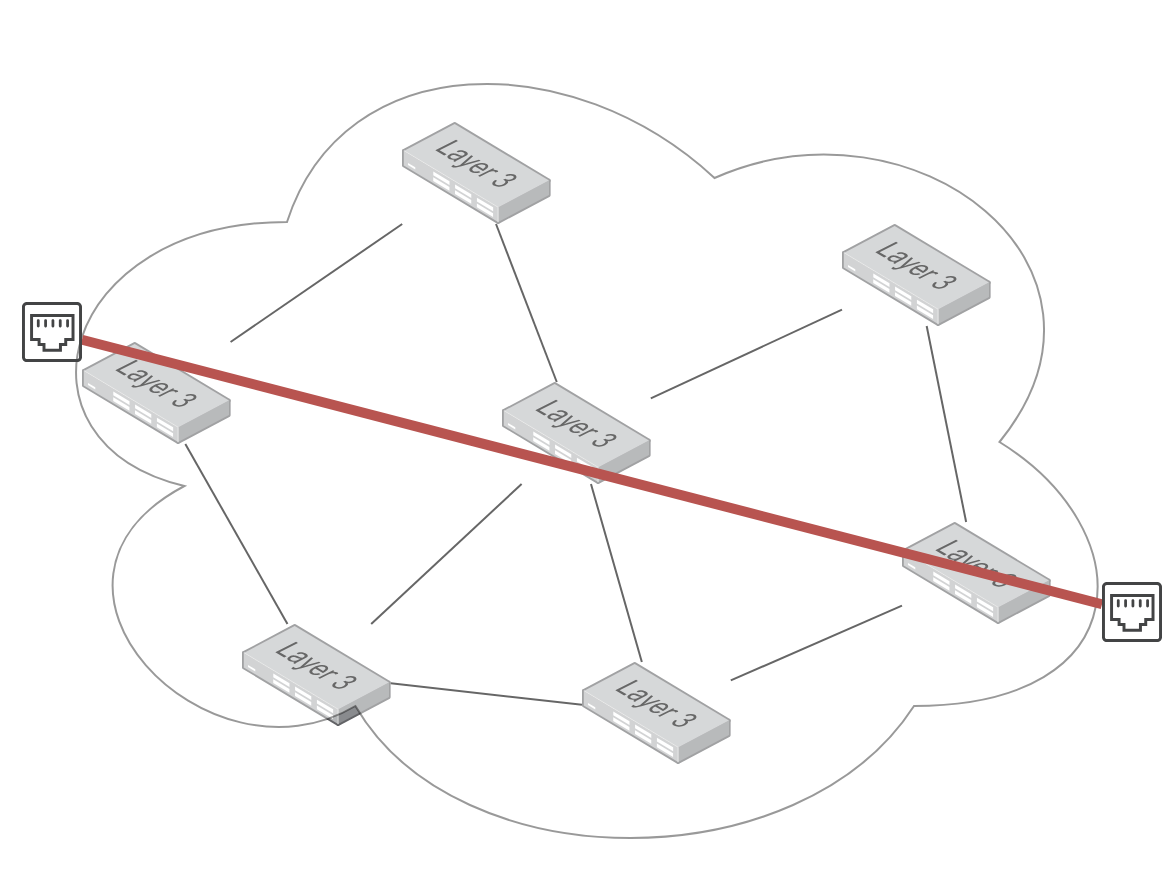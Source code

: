 <mxfile version="22.1.21" type="device">
  <diagram name="Seite-1" id="GIluo7q1Jf_i8DODd_RV">
    <mxGraphModel dx="989" dy="578" grid="1" gridSize="10" guides="1" tooltips="1" connect="1" arrows="1" fold="1" page="1" pageScale="1" pageWidth="1654" pageHeight="1169" math="0" shadow="0">
      <root>
        <mxCell id="0" />
        <mxCell id="1" style="locked=1;" parent="0" />
        <mxCell id="pe8AAeAfWEZnYW9LKWRB-1" value="" style="image;points=[];aspect=fixed;html=1;align=center;shadow=0;dashed=0;image=img/lib/allied_telesis/switch/Switch_24_port_L3.svg;" vertex="1" parent="1">
          <mxGeometry x="830" y="450" width="74.4" height="51" as="geometry" />
        </mxCell>
        <mxCell id="pe8AAeAfWEZnYW9LKWRB-2" value="" style="image;points=[];aspect=fixed;html=1;align=center;shadow=0;dashed=0;image=img/lib/allied_telesis/switch/Switch_24_port_L3.svg;" vertex="1" parent="1">
          <mxGeometry x="660" y="431" width="74.4" height="51" as="geometry" />
        </mxCell>
        <mxCell id="pe8AAeAfWEZnYW9LKWRB-3" value="" style="image;points=[];aspect=fixed;html=1;align=center;shadow=0;dashed=0;image=img/lib/allied_telesis/switch/Switch_24_port_L3.svg;" vertex="1" parent="1">
          <mxGeometry x="580" y="290" width="74.4" height="51" as="geometry" />
        </mxCell>
        <mxCell id="pe8AAeAfWEZnYW9LKWRB-4" value="" style="image;points=[];aspect=fixed;html=1;align=center;shadow=0;dashed=0;image=img/lib/allied_telesis/switch/Switch_24_port_L3.svg;" vertex="1" parent="1">
          <mxGeometry x="990" y="380" width="74.4" height="51" as="geometry" />
        </mxCell>
        <mxCell id="pe8AAeAfWEZnYW9LKWRB-5" value="" style="image;points=[];aspect=fixed;html=1;align=center;shadow=0;dashed=0;image=img/lib/allied_telesis/switch/Switch_24_port_L3.svg;" vertex="1" parent="1">
          <mxGeometry x="960" y="231" width="74.4" height="51" as="geometry" />
        </mxCell>
        <mxCell id="pe8AAeAfWEZnYW9LKWRB-6" value="" style="image;points=[];aspect=fixed;html=1;align=center;shadow=0;dashed=0;image=img/lib/allied_telesis/switch/Switch_24_port_L3.svg;" vertex="1" parent="1">
          <mxGeometry x="740" y="180" width="74.4" height="51" as="geometry" />
        </mxCell>
        <mxCell id="pe8AAeAfWEZnYW9LKWRB-7" value="" style="image;points=[];aspect=fixed;html=1;align=center;shadow=0;dashed=0;image=img/lib/allied_telesis/switch/Switch_24_port_L3.svg;" vertex="1" parent="1">
          <mxGeometry x="790" y="310" width="74.4" height="51" as="geometry" />
        </mxCell>
        <mxCell id="pe8AAeAfWEZnYW9LKWRB-8" value="" style="endArrow=none;html=1;rounded=0;" edge="1" parent="1" source="pe8AAeAfWEZnYW9LKWRB-7" target="pe8AAeAfWEZnYW9LKWRB-1">
          <mxGeometry width="50" height="50" relative="1" as="geometry">
            <mxPoint x="800" y="640" as="sourcePoint" />
            <mxPoint x="850" y="590" as="targetPoint" />
          </mxGeometry>
        </mxCell>
        <mxCell id="pe8AAeAfWEZnYW9LKWRB-9" value="" style="endArrow=none;html=1;rounded=0;" edge="1" parent="1" source="pe8AAeAfWEZnYW9LKWRB-7" target="pe8AAeAfWEZnYW9LKWRB-2">
          <mxGeometry width="50" height="50" relative="1" as="geometry">
            <mxPoint x="837" y="381" as="sourcePoint" />
            <mxPoint x="867" y="460" as="targetPoint" />
          </mxGeometry>
        </mxCell>
        <mxCell id="pe8AAeAfWEZnYW9LKWRB-10" value="" style="endArrow=none;html=1;rounded=0;" edge="1" parent="1" source="pe8AAeAfWEZnYW9LKWRB-1" target="pe8AAeAfWEZnYW9LKWRB-4">
          <mxGeometry width="50" height="50" relative="1" as="geometry">
            <mxPoint x="847" y="391" as="sourcePoint" />
            <mxPoint x="877" y="470" as="targetPoint" />
          </mxGeometry>
        </mxCell>
        <mxCell id="pe8AAeAfWEZnYW9LKWRB-11" value="" style="endArrow=none;html=1;rounded=0;" edge="1" parent="1" source="pe8AAeAfWEZnYW9LKWRB-7" target="pe8AAeAfWEZnYW9LKWRB-5">
          <mxGeometry width="50" height="50" relative="1" as="geometry">
            <mxPoint x="857" y="401" as="sourcePoint" />
            <mxPoint x="887" y="480" as="targetPoint" />
          </mxGeometry>
        </mxCell>
        <mxCell id="pe8AAeAfWEZnYW9LKWRB-12" value="" style="endArrow=none;html=1;rounded=0;" edge="1" parent="1" source="pe8AAeAfWEZnYW9LKWRB-5" target="pe8AAeAfWEZnYW9LKWRB-4">
          <mxGeometry width="50" height="50" relative="1" as="geometry">
            <mxPoint x="867" y="411" as="sourcePoint" />
            <mxPoint x="897" y="490" as="targetPoint" />
          </mxGeometry>
        </mxCell>
        <mxCell id="pe8AAeAfWEZnYW9LKWRB-13" value="" style="endArrow=none;html=1;rounded=0;" edge="1" parent="1" source="pe8AAeAfWEZnYW9LKWRB-6" target="pe8AAeAfWEZnYW9LKWRB-7">
          <mxGeometry width="50" height="50" relative="1" as="geometry">
            <mxPoint x="877" y="421" as="sourcePoint" />
            <mxPoint x="907" y="500" as="targetPoint" />
          </mxGeometry>
        </mxCell>
        <mxCell id="pe8AAeAfWEZnYW9LKWRB-14" value="" style="endArrow=none;html=1;rounded=0;" edge="1" parent="1" source="pe8AAeAfWEZnYW9LKWRB-3" target="pe8AAeAfWEZnYW9LKWRB-6">
          <mxGeometry width="50" height="50" relative="1" as="geometry">
            <mxPoint x="887" y="431" as="sourcePoint" />
            <mxPoint x="917" y="510" as="targetPoint" />
          </mxGeometry>
        </mxCell>
        <mxCell id="pe8AAeAfWEZnYW9LKWRB-15" value="" style="endArrow=none;html=1;rounded=0;" edge="1" parent="1" source="pe8AAeAfWEZnYW9LKWRB-1" target="pe8AAeAfWEZnYW9LKWRB-2">
          <mxGeometry width="50" height="50" relative="1" as="geometry">
            <mxPoint x="897" y="441" as="sourcePoint" />
            <mxPoint x="927" y="520" as="targetPoint" />
          </mxGeometry>
        </mxCell>
        <mxCell id="pe8AAeAfWEZnYW9LKWRB-16" value="" style="endArrow=none;html=1;rounded=0;" edge="1" parent="1" source="pe8AAeAfWEZnYW9LKWRB-3" target="pe8AAeAfWEZnYW9LKWRB-2">
          <mxGeometry width="50" height="50" relative="1" as="geometry">
            <mxPoint x="907" y="451" as="sourcePoint" />
            <mxPoint x="937" y="530" as="targetPoint" />
          </mxGeometry>
        </mxCell>
        <mxCell id="pe8AAeAfWEZnYW9LKWRB-17" value="" style="ellipse;shape=cloud;whiteSpace=wrap;html=1;opacity=40;" vertex="1" parent="1">
          <mxGeometry x="540" y="120" width="570" height="440" as="geometry" />
        </mxCell>
        <mxCell id="pe8AAeAfWEZnYW9LKWRB-19" value="Unbenannte Ebene" parent="0" />
        <mxCell id="pe8AAeAfWEZnYW9LKWRB-20" value="" style="endArrow=none;html=1;rounded=0;fillColor=#f8cecc;strokeColor=#b85450;strokeWidth=5;" edge="1" parent="pe8AAeAfWEZnYW9LKWRB-19" source="pe8AAeAfWEZnYW9LKWRB-21">
          <mxGeometry width="50" height="50" relative="1" as="geometry">
            <mxPoint x="1090" y="430" as="sourcePoint" />
            <mxPoint x="580" y="290" as="targetPoint" />
          </mxGeometry>
        </mxCell>
        <mxCell id="pe8AAeAfWEZnYW9LKWRB-22" value="" style="endArrow=none;html=1;rounded=0;fillColor=#f8cecc;strokeColor=#b85450;strokeWidth=5;" edge="1" parent="pe8AAeAfWEZnYW9LKWRB-19" source="pe8AAeAfWEZnYW9LKWRB-23" target="pe8AAeAfWEZnYW9LKWRB-21">
          <mxGeometry width="50" height="50" relative="1" as="geometry">
            <mxPoint x="1090" y="430" as="sourcePoint" />
            <mxPoint x="580" y="290" as="targetPoint" />
          </mxGeometry>
        </mxCell>
        <mxCell id="pe8AAeAfWEZnYW9LKWRB-21" value="" style="sketch=0;pointerEvents=1;shadow=0;dashed=0;html=1;strokeColor=none;fillColor=#434445;aspect=fixed;labelPosition=center;verticalLabelPosition=bottom;verticalAlign=top;align=center;outlineConnect=0;shape=mxgraph.vvd.ethernet_port;" vertex="1" parent="pe8AAeAfWEZnYW9LKWRB-19">
          <mxGeometry x="550" y="270" width="30" height="30" as="geometry" />
        </mxCell>
        <mxCell id="pe8AAeAfWEZnYW9LKWRB-23" value="" style="sketch=0;pointerEvents=1;shadow=0;dashed=0;html=1;strokeColor=none;fillColor=#434445;aspect=fixed;labelPosition=center;verticalLabelPosition=bottom;verticalAlign=top;align=center;outlineConnect=0;shape=mxgraph.vvd.ethernet_port;" vertex="1" parent="pe8AAeAfWEZnYW9LKWRB-19">
          <mxGeometry x="1090" y="410" width="30" height="30" as="geometry" />
        </mxCell>
      </root>
    </mxGraphModel>
  </diagram>
</mxfile>
